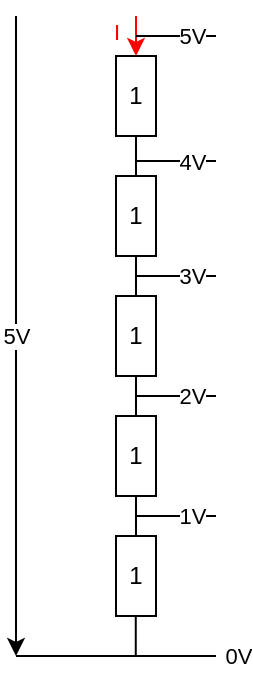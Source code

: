 <mxfile version="23.1.5" type="device">
  <diagram name="Seite-1" id="gBhcTru00HOKfw2xjCge">
    <mxGraphModel dx="641" dy="483" grid="1" gridSize="10" guides="1" tooltips="1" connect="1" arrows="1" fold="1" page="1" pageScale="1" pageWidth="827" pageHeight="1169" math="0" shadow="0">
      <root>
        <mxCell id="0" />
        <mxCell id="1" parent="0" />
        <mxCell id="xzg5IWgxa_GXpr8kJaNS-7" style="edgeStyle=orthogonalEdgeStyle;rounded=0;orthogonalLoop=1;jettySize=auto;html=1;exitX=0.5;exitY=1;exitDx=0;exitDy=0;entryX=0.5;entryY=0;entryDx=0;entryDy=0;endArrow=none;endFill=0;" edge="1" parent="1" source="xzg5IWgxa_GXpr8kJaNS-1" target="xzg5IWgxa_GXpr8kJaNS-3">
          <mxGeometry relative="1" as="geometry" />
        </mxCell>
        <mxCell id="xzg5IWgxa_GXpr8kJaNS-1" value="1" style="rounded=0;whiteSpace=wrap;html=1;" vertex="1" parent="1">
          <mxGeometry x="160" y="120" width="20" height="40" as="geometry" />
        </mxCell>
        <mxCell id="xzg5IWgxa_GXpr8kJaNS-9" style="edgeStyle=orthogonalEdgeStyle;rounded=0;orthogonalLoop=1;jettySize=auto;html=1;exitX=0.5;exitY=1;exitDx=0;exitDy=0;entryX=0.5;entryY=0;entryDx=0;entryDy=0;endArrow=none;endFill=0;" edge="1" parent="1" source="xzg5IWgxa_GXpr8kJaNS-3" target="xzg5IWgxa_GXpr8kJaNS-4">
          <mxGeometry relative="1" as="geometry" />
        </mxCell>
        <mxCell id="xzg5IWgxa_GXpr8kJaNS-3" value="1" style="rounded=0;whiteSpace=wrap;html=1;" vertex="1" parent="1">
          <mxGeometry x="160" y="180" width="20" height="40" as="geometry" />
        </mxCell>
        <mxCell id="xzg5IWgxa_GXpr8kJaNS-10" style="edgeStyle=orthogonalEdgeStyle;rounded=0;orthogonalLoop=1;jettySize=auto;html=1;exitX=0.5;exitY=1;exitDx=0;exitDy=0;entryX=0.5;entryY=0;entryDx=0;entryDy=0;endArrow=none;endFill=0;" edge="1" parent="1" source="xzg5IWgxa_GXpr8kJaNS-4" target="xzg5IWgxa_GXpr8kJaNS-5">
          <mxGeometry relative="1" as="geometry" />
        </mxCell>
        <mxCell id="xzg5IWgxa_GXpr8kJaNS-4" value="1" style="rounded=0;whiteSpace=wrap;html=1;" vertex="1" parent="1">
          <mxGeometry x="160" y="240" width="20" height="40" as="geometry" />
        </mxCell>
        <mxCell id="xzg5IWgxa_GXpr8kJaNS-12" style="edgeStyle=orthogonalEdgeStyle;rounded=0;orthogonalLoop=1;jettySize=auto;html=1;exitX=0.5;exitY=1;exitDx=0;exitDy=0;entryX=0.5;entryY=0;entryDx=0;entryDy=0;endArrow=none;endFill=0;" edge="1" parent="1" source="xzg5IWgxa_GXpr8kJaNS-5" target="xzg5IWgxa_GXpr8kJaNS-6">
          <mxGeometry relative="1" as="geometry" />
        </mxCell>
        <mxCell id="xzg5IWgxa_GXpr8kJaNS-5" value="1" style="rounded=0;whiteSpace=wrap;html=1;" vertex="1" parent="1">
          <mxGeometry x="160" y="300" width="20" height="40" as="geometry" />
        </mxCell>
        <mxCell id="xzg5IWgxa_GXpr8kJaNS-6" value="1" style="rounded=0;whiteSpace=wrap;html=1;" vertex="1" parent="1">
          <mxGeometry x="160" y="360" width="20" height="40" as="geometry" />
        </mxCell>
        <mxCell id="xzg5IWgxa_GXpr8kJaNS-13" value="5V" style="endArrow=classic;html=1;rounded=0;" edge="1" parent="1">
          <mxGeometry width="50" height="50" relative="1" as="geometry">
            <mxPoint x="110" y="100" as="sourcePoint" />
            <mxPoint x="110" y="420" as="targetPoint" />
          </mxGeometry>
        </mxCell>
        <mxCell id="xzg5IWgxa_GXpr8kJaNS-14" value="" style="endArrow=none;html=1;rounded=0;strokeColor=#FF0000;endFill=0;startArrow=classic;startFill=1;" edge="1" parent="1">
          <mxGeometry width="50" height="50" relative="1" as="geometry">
            <mxPoint x="170" y="120" as="sourcePoint" />
            <mxPoint x="170" y="100" as="targetPoint" />
          </mxGeometry>
        </mxCell>
        <mxCell id="xzg5IWgxa_GXpr8kJaNS-19" value="I" style="edgeLabel;html=1;align=center;verticalAlign=middle;resizable=0;points=[];fontColor=#FF0000;" vertex="1" connectable="0" parent="xzg5IWgxa_GXpr8kJaNS-14">
          <mxGeometry x="-0.343" relative="1" as="geometry">
            <mxPoint x="-10" y="-6" as="offset" />
          </mxGeometry>
        </mxCell>
        <mxCell id="xzg5IWgxa_GXpr8kJaNS-16" value="" style="endArrow=none;html=1;rounded=0;" edge="1" parent="1">
          <mxGeometry width="50" height="50" relative="1" as="geometry">
            <mxPoint x="169.88" y="420" as="sourcePoint" />
            <mxPoint x="169.88" y="400" as="targetPoint" />
          </mxGeometry>
        </mxCell>
        <mxCell id="xzg5IWgxa_GXpr8kJaNS-23" value="" style="endArrow=none;html=1;rounded=0;" edge="1" parent="1">
          <mxGeometry width="50" height="50" relative="1" as="geometry">
            <mxPoint x="210" y="420" as="sourcePoint" />
            <mxPoint x="110" y="420" as="targetPoint" />
          </mxGeometry>
        </mxCell>
        <mxCell id="xzg5IWgxa_GXpr8kJaNS-37" value="0V" style="edgeLabel;html=1;align=center;verticalAlign=middle;resizable=0;points=[];" vertex="1" connectable="0" parent="xzg5IWgxa_GXpr8kJaNS-23">
          <mxGeometry x="-0.55" relative="1" as="geometry">
            <mxPoint x="33" as="offset" />
          </mxGeometry>
        </mxCell>
        <mxCell id="xzg5IWgxa_GXpr8kJaNS-26" value="" style="endArrow=none;html=1;rounded=0;" edge="1" parent="1">
          <mxGeometry width="50" height="50" relative="1" as="geometry">
            <mxPoint x="170" y="350" as="sourcePoint" />
            <mxPoint x="210" y="350" as="targetPoint" />
          </mxGeometry>
        </mxCell>
        <mxCell id="xzg5IWgxa_GXpr8kJaNS-27" value="1V" style="edgeLabel;html=1;align=center;verticalAlign=middle;resizable=0;points=[];" vertex="1" connectable="0" parent="xzg5IWgxa_GXpr8kJaNS-26">
          <mxGeometry x="0.365" relative="1" as="geometry">
            <mxPoint as="offset" />
          </mxGeometry>
        </mxCell>
        <mxCell id="xzg5IWgxa_GXpr8kJaNS-28" value="" style="endArrow=none;html=1;rounded=0;" edge="1" parent="1">
          <mxGeometry width="50" height="50" relative="1" as="geometry">
            <mxPoint x="170" y="290" as="sourcePoint" />
            <mxPoint x="210" y="290" as="targetPoint" />
          </mxGeometry>
        </mxCell>
        <mxCell id="xzg5IWgxa_GXpr8kJaNS-29" value="2V" style="edgeLabel;html=1;align=center;verticalAlign=middle;resizable=0;points=[];" vertex="1" connectable="0" parent="xzg5IWgxa_GXpr8kJaNS-28">
          <mxGeometry x="0.365" relative="1" as="geometry">
            <mxPoint as="offset" />
          </mxGeometry>
        </mxCell>
        <mxCell id="xzg5IWgxa_GXpr8kJaNS-31" value="" style="endArrow=none;html=1;rounded=0;" edge="1" parent="1">
          <mxGeometry width="50" height="50" relative="1" as="geometry">
            <mxPoint x="170" y="230" as="sourcePoint" />
            <mxPoint x="210" y="230" as="targetPoint" />
          </mxGeometry>
        </mxCell>
        <mxCell id="xzg5IWgxa_GXpr8kJaNS-32" value="3V" style="edgeLabel;html=1;align=center;verticalAlign=middle;resizable=0;points=[];" vertex="1" connectable="0" parent="xzg5IWgxa_GXpr8kJaNS-31">
          <mxGeometry x="0.365" relative="1" as="geometry">
            <mxPoint as="offset" />
          </mxGeometry>
        </mxCell>
        <mxCell id="xzg5IWgxa_GXpr8kJaNS-33" value="" style="endArrow=none;html=1;rounded=0;" edge="1" parent="1">
          <mxGeometry width="50" height="50" relative="1" as="geometry">
            <mxPoint x="170" y="172.5" as="sourcePoint" />
            <mxPoint x="210" y="172.5" as="targetPoint" />
          </mxGeometry>
        </mxCell>
        <mxCell id="xzg5IWgxa_GXpr8kJaNS-34" value="4V" style="edgeLabel;html=1;align=center;verticalAlign=middle;resizable=0;points=[];" vertex="1" connectable="0" parent="xzg5IWgxa_GXpr8kJaNS-33">
          <mxGeometry x="0.365" relative="1" as="geometry">
            <mxPoint as="offset" />
          </mxGeometry>
        </mxCell>
        <mxCell id="xzg5IWgxa_GXpr8kJaNS-35" value="" style="endArrow=none;html=1;rounded=0;" edge="1" parent="1">
          <mxGeometry width="50" height="50" relative="1" as="geometry">
            <mxPoint x="170" y="110" as="sourcePoint" />
            <mxPoint x="210" y="110" as="targetPoint" />
          </mxGeometry>
        </mxCell>
        <mxCell id="xzg5IWgxa_GXpr8kJaNS-36" value="5V" style="edgeLabel;html=1;align=center;verticalAlign=middle;resizable=0;points=[];" vertex="1" connectable="0" parent="xzg5IWgxa_GXpr8kJaNS-35">
          <mxGeometry x="0.365" relative="1" as="geometry">
            <mxPoint as="offset" />
          </mxGeometry>
        </mxCell>
      </root>
    </mxGraphModel>
  </diagram>
</mxfile>
